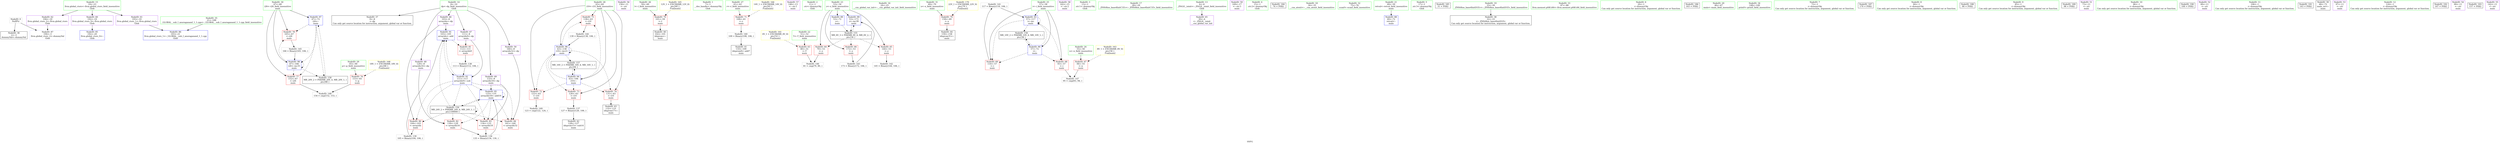 digraph "SVFG" {
	label="SVFG";

	Node0x562ab4886da0 [shape=record,color=grey,label="{NodeID: 0\nNullPtr}"];
	Node0x562ab4886da0 -> Node0x562ab489c940[style=solid];
	Node0x562ab4886da0 -> Node0x562ab48a0450[style=solid];
	Node0x562ab489d460 [shape=record,color=blue,label="{NodeID: 97\n67\<--72\ni26\<--\nmain\n}"];
	Node0x562ab489d460 -> Node0x562ab489fbd0[style=dashed];
	Node0x562ab489d460 -> Node0x562ab489fca0[style=dashed];
	Node0x562ab489d460 -> Node0x562ab489d530[style=dashed];
	Node0x562ab489d460 -> Node0x562ab48ab760[style=dashed];
	Node0x562ab489b780 [shape=record,color=green,label="{NodeID: 14\n8\<--10\ndp\<--dp_field_insensitive\nGlob }"];
	Node0x562ab489b780 -> Node0x562ab489ca40[style=solid];
	Node0x562ab489b780 -> Node0x562ab489d1f0[style=solid];
	Node0x562ab489b780 -> Node0x562ab489d2c0[style=solid];
	Node0x562ab489b780 -> Node0x562ab489e3b0[style=solid];
	Node0x562ab489b780 -> Node0x562ab489e480[style=solid];
	Node0x562ab489b780 -> Node0x562ab489e550[style=solid];
	Node0x562ab489c260 [shape=record,color=green,label="{NodeID: 28\n63\<--64\ni10\<--i10_field_insensitive\nmain\n}"];
	Node0x562ab489c260 -> Node0x562ab489f7c0[style=solid];
	Node0x562ab489c260 -> Node0x562ab489f890[style=solid];
	Node0x562ab489c260 -> Node0x562ab489f960[style=solid];
	Node0x562ab489c260 -> Node0x562ab489fa30[style=solid];
	Node0x562ab489c260 -> Node0x562ab48a0a30[style=solid];
	Node0x562ab489c260 -> Node0x562ab489d390[style=solid];
	Node0x562ab489ceb0 [shape=record,color=black,label="{NodeID: 42\n128\<--127\nidxprom15\<--sub14\nmain\n}"];
	Node0x562ab489deb0 [shape=record,color=grey,label="{NodeID: 139\n105 = Binary(104, 106, )\n}"];
	Node0x562ab489deb0 -> Node0x562ab48a07c0[style=solid];
	Node0x562ab489ea30 [shape=record,color=purple,label="{NodeID: 56\n156\<--11\n\<--.str\nmain\n}"];
	Node0x562ab489f620 [shape=record,color=red,label="{NodeID: 70\n101\<--59\n\<--l\nmain\n}"];
	Node0x562ab489f620 -> Node0x562ab489cd10[style=solid];
	Node0x562ab48a0180 [shape=record,color=red,label="{NodeID: 84\n161\<--160\n\<--arrayidx32\nmain\n}"];
	Node0x562ab4885eb0 [shape=record,color=green,label="{NodeID: 1\n7\<--1\n__dso_handle\<--dummyObj\nGlob }"];
	Node0x562ab489d530 [shape=record,color=blue,label="{NodeID: 98\n67\<--166\ni26\<--inc35\nmain\n}"];
	Node0x562ab489d530 -> Node0x562ab489fbd0[style=dashed];
	Node0x562ab489d530 -> Node0x562ab489fca0[style=dashed];
	Node0x562ab489d530 -> Node0x562ab489d530[style=dashed];
	Node0x562ab489d530 -> Node0x562ab48ab760[style=dashed];
	Node0x562ab489b810 [shape=record,color=green,label="{NodeID: 15\n19\<--23\nllvm.global_ctors\<--llvm.global_ctors_field_insensitive\nGlob }"];
	Node0x562ab489b810 -> Node0x562ab489ed70[style=solid];
	Node0x562ab489b810 -> Node0x562ab489ee70[style=solid];
	Node0x562ab489b810 -> Node0x562ab489ef70[style=solid];
	Node0x562ab489c330 [shape=record,color=green,label="{NodeID: 29\n65\<--66\np\<--p_field_insensitive\nmain\n}"];
	Node0x562ab489c330 -> Node0x562ab489fb00[style=solid];
	Node0x562ab489cf80 [shape=record,color=black,label="{NodeID: 43\n132\<--131\nidxprom17\<--\nmain\n}"];
	Node0x562ab489e030 [shape=record,color=grey,label="{NodeID: 140\n109 = Binary(108, 106, )\n}"];
	Node0x562ab489e030 -> Node0x562ab489cde0[style=solid];
	Node0x562ab489eb00 [shape=record,color=purple,label="{NodeID: 57\n146\<--13\n\<--.str.1\nmain\n}"];
	Node0x562ab489f6f0 [shape=record,color=red,label="{NodeID: 71\n108\<--61\n\<--r\nmain\n}"];
	Node0x562ab489f6f0 -> Node0x562ab489e030[style=solid];
	Node0x562ab48ad2a0 [shape=record,color=yellow,style=double,label="{NodeID: 168\n18V_1 = ENCHI(MR_18V_0)\npts\{66 \}\nFun[main]}"];
	Node0x562ab48ad2a0 -> Node0x562ab489fb00[style=dashed];
	Node0x562ab48a0250 [shape=record,color=blue,label="{NodeID: 85\n192\<--20\nllvm.global_ctors_0\<--\nGlob }"];
	Node0x562ab489b0a0 [shape=record,color=green,label="{NodeID: 2\n11\<--1\n.str\<--dummyObj\nGlob }"];
	Node0x562ab489d600 [shape=record,color=blue,label="{NodeID: 99\n53\<--173\nz\<--inc39\nmain\n}"];
	Node0x562ab489d600 -> Node0x562ab48aa860[style=dashed];
	Node0x562ab489b8a0 [shape=record,color=green,label="{NodeID: 16\n24\<--25\n__cxx_global_var_init\<--__cxx_global_var_init_field_insensitive\n}"];
	Node0x562ab489c400 [shape=record,color=green,label="{NodeID: 30\n67\<--68\ni26\<--i26_field_insensitive\nmain\n}"];
	Node0x562ab489c400 -> Node0x562ab489fbd0[style=solid];
	Node0x562ab489c400 -> Node0x562ab489fca0[style=solid];
	Node0x562ab489c400 -> Node0x562ab489d460[style=solid];
	Node0x562ab489c400 -> Node0x562ab489d530[style=solid];
	Node0x562ab489d050 [shape=record,color=black,label="{NodeID: 44\n159\<--158\nidxprom31\<--\nmain\n}"];
	Node0x562ab489e1b0 [shape=record,color=grey,label="{NodeID: 141\n117 = Binary(116, 106, )\n}"];
	Node0x562ab489e1b0 -> Node0x562ab48a0960[style=solid];
	Node0x562ab489ebd0 [shape=record,color=purple,label="{NodeID: 58\n162\<--15\n\<--.str.2\nmain\n}"];
	Node0x562ab48aa860 [shape=record,color=black,label="{NodeID: 155\nMR_6V_3 = PHI(MR_6V_4, MR_6V_2, )\npts\{54 \}\n}"];
	Node0x562ab48aa860 -> Node0x562ab489f140[style=dashed];
	Node0x562ab48aa860 -> Node0x562ab489f210[style=dashed];
	Node0x562ab48aa860 -> Node0x562ab489f2e0[style=dashed];
	Node0x562ab48aa860 -> Node0x562ab489d600[style=dashed];
	Node0x562ab489f7c0 [shape=record,color=red,label="{NodeID: 72\n122\<--63\n\<--i10\nmain\n}"];
	Node0x562ab489f7c0 -> Node0x562ab48a4d40[style=solid];
	Node0x562ab48a0350 [shape=record,color=blue,label="{NodeID: 86\n193\<--21\nllvm.global_ctors_1\<--_GLOBAL__sub_I_anuraganand_1_1.cpp\nGlob }"];
	Node0x562ab4887080 [shape=record,color=green,label="{NodeID: 3\n13\<--1\n.str.1\<--dummyObj\nGlob }"];
	Node0x562ab489b970 [shape=record,color=green,label="{NodeID: 17\n28\<--29\n_ZNSt8ios_base4InitC1Ev\<--_ZNSt8ios_base4InitC1Ev_field_insensitive\n}"];
	Node0x562ab489c4d0 [shape=record,color=green,label="{NodeID: 31\n69\<--70\nx\<--x_field_insensitive\nmain\n}"];
	Node0x562ab489c4d0 -> Node0x562ab489fd70[style=solid];
	Node0x562ab489d120 [shape=record,color=purple,label="{NodeID: 45\n30\<--4\n\<--_ZStL8__ioinit\n__cxx_global_var_init\n}"];
	Node0x562ab48a4340 [shape=record,color=grey,label="{NodeID: 142\n145 = Binary(144, 106, )\n}"];
	Node0x562ab489eca0 [shape=record,color=purple,label="{NodeID: 59\n169\<--17\n\<--.str.3\nmain\n}"];
	Node0x562ab48aad60 [shape=record,color=black,label="{NodeID: 156\nMR_10V_2 = PHI(MR_10V_4, MR_10V_1, )\npts\{58 \}\n}"];
	Node0x562ab48aad60 -> Node0x562ab48a06f0[style=dashed];
	Node0x562ab489f890 [shape=record,color=red,label="{NodeID: 73\n126\<--63\n\<--i10\nmain\n}"];
	Node0x562ab489f890 -> Node0x562ab489dbb0[style=solid];
	Node0x562ab48ad460 [shape=record,color=yellow,style=double,label="{NodeID: 170\n22V_1 = ENCHI(MR_22V_0)\npts\{70 \}\nFun[main]}"];
	Node0x562ab48ad460 -> Node0x562ab489fd70[style=dashed];
	Node0x562ab48a0450 [shape=record,color=blue, style = dotted,label="{NodeID: 87\n194\<--3\nllvm.global_ctors_2\<--dummyVal\nGlob }"];
	Node0x562ab4888320 [shape=record,color=green,label="{NodeID: 4\n15\<--1\n.str.2\<--dummyObj\nGlob }"];
	Node0x562ab48b4060 [shape=record,color=black,label="{NodeID: 184\n74 = PHI()\n}"];
	Node0x562ab489ba40 [shape=record,color=green,label="{NodeID: 18\n34\<--35\n__cxa_atexit\<--__cxa_atexit_field_insensitive\n}"];
	Node0x562ab489c5a0 [shape=record,color=green,label="{NodeID: 32\n75\<--76\nscanf\<--scanf_field_insensitive\n}"];
	Node0x562ab489d1f0 [shape=record,color=purple,label="{NodeID: 46\n103\<--8\narrayidx\<--dp\nmain\n}"];
	Node0x562ab489d1f0 -> Node0x562ab489fe40[style=solid];
	Node0x562ab489d1f0 -> Node0x562ab48a07c0[style=solid];
	Node0x562ab48a4440 [shape=record,color=grey,label="{NodeID: 143\n173 = Binary(172, 106, )\n}"];
	Node0x562ab48a4440 -> Node0x562ab489d600[style=solid];
	Node0x562ab489ed70 [shape=record,color=purple,label="{NodeID: 60\n192\<--19\nllvm.global_ctors_0\<--llvm.global_ctors\nGlob }"];
	Node0x562ab489ed70 -> Node0x562ab48a0250[style=solid];
	Node0x562ab48ab260 [shape=record,color=black,label="{NodeID: 157\nMR_16V_2 = PHI(MR_16V_4, MR_16V_1, )\npts\{64 \}\n}"];
	Node0x562ab48ab260 -> Node0x562ab48a0a30[style=dashed];
	Node0x562ab489f960 [shape=record,color=red,label="{NodeID: 74\n131\<--63\n\<--i10\nmain\n}"];
	Node0x562ab489f960 -> Node0x562ab489cf80[style=solid];
	Node0x562ab48a0550 [shape=record,color=blue,label="{NodeID: 88\n49\<--72\nretval\<--\nmain\n}"];
	Node0x562ab48883b0 [shape=record,color=green,label="{NodeID: 5\n17\<--1\n.str.3\<--dummyObj\nGlob }"];
	Node0x562ab48b4840 [shape=record,color=black,label="{NodeID: 185\n31 = PHI()\n}"];
	Node0x562ab489bb10 [shape=record,color=green,label="{NodeID: 19\n33\<--39\n_ZNSt8ios_base4InitD1Ev\<--_ZNSt8ios_base4InitD1Ev_field_insensitive\n}"];
	Node0x562ab489bb10 -> Node0x562ab489cb40[style=solid];
	Node0x562ab489c670 [shape=record,color=green,label="{NodeID: 33\n87\<--88\nllvm.memset.p0i8.i64\<--llvm.memset.p0i8.i64_field_insensitive\n}"];
	Node0x562ab489d2c0 [shape=record,color=purple,label="{NodeID: 47\n111\<--8\narrayidx9\<--dp\nmain\n}"];
	Node0x562ab489d2c0 -> Node0x562ab489ff10[style=solid];
	Node0x562ab489d2c0 -> Node0x562ab48a0890[style=solid];
	Node0x562ab48a45c0 [shape=record,color=grey,label="{NodeID: 144\n139 = Binary(138, 106, )\n}"];
	Node0x562ab48a45c0 -> Node0x562ab489d390[style=solid];
	Node0x562ab489ee70 [shape=record,color=purple,label="{NodeID: 61\n193\<--19\nllvm.global_ctors_1\<--llvm.global_ctors\nGlob }"];
	Node0x562ab489ee70 -> Node0x562ab48a0350[style=solid];
	Node0x562ab48ab760 [shape=record,color=black,label="{NodeID: 158\nMR_20V_2 = PHI(MR_20V_4, MR_20V_1, )\npts\{68 \}\n}"];
	Node0x562ab48ab760 -> Node0x562ab489d460[style=dashed];
	Node0x562ab489fa30 [shape=record,color=red,label="{NodeID: 75\n138\<--63\n\<--i10\nmain\n}"];
	Node0x562ab489fa30 -> Node0x562ab48a45c0[style=solid];
	Node0x562ab48a0620 [shape=record,color=blue,label="{NodeID: 89\n53\<--72\nz\<--\nmain\n}"];
	Node0x562ab48a0620 -> Node0x562ab48aa860[style=dashed];
	Node0x562ab4888500 [shape=record,color=green,label="{NodeID: 6\n20\<--1\n\<--dummyObj\nCan only get source location for instruction, argument, global var or function.}"];
	Node0x562ab48b4940 [shape=record,color=black,label="{NodeID: 186\n163 = PHI()\n}"];
	Node0x562ab489bbe0 [shape=record,color=green,label="{NodeID: 20\n46\<--47\nmain\<--main_field_insensitive\n}"];
	Node0x562ab489c740 [shape=record,color=green,label="{NodeID: 34\n148\<--149\nprintf\<--printf_field_insensitive\n}"];
	Node0x562ab489e3b0 [shape=record,color=purple,label="{NodeID: 48\n129\<--8\narrayidx16\<--dp\nmain\n}"];
	Node0x562ab489e3b0 -> Node0x562ab489ffe0[style=solid];
	Node0x562ab48a4740 [shape=record,color=grey,label="{NodeID: 145\n166 = Binary(165, 106, )\n}"];
	Node0x562ab48a4740 -> Node0x562ab489d530[style=solid];
	Node0x562ab489ef70 [shape=record,color=purple,label="{NodeID: 62\n194\<--19\nllvm.global_ctors_2\<--llvm.global_ctors\nGlob }"];
	Node0x562ab489ef70 -> Node0x562ab48a0450[style=solid];
	Node0x562ab48abc60 [shape=record,color=black,label="{NodeID: 159\nMR_24V_2 = PHI(MR_24V_6, MR_24V_1, )\npts\{100000 \}\n}"];
	Node0x562ab48abc60 -> Node0x562ab489fe40[style=dashed];
	Node0x562ab48abc60 -> Node0x562ab489ffe0[style=dashed];
	Node0x562ab48abc60 -> Node0x562ab48a00b0[style=dashed];
	Node0x562ab48abc60 -> Node0x562ab48a0180[style=dashed];
	Node0x562ab48abc60 -> Node0x562ab48a07c0[style=dashed];
	Node0x562ab48abc60 -> Node0x562ab48a0b00[style=dashed];
	Node0x562ab48abc60 -> Node0x562ab48abc60[style=dashed];
	Node0x562ab489fb00 [shape=record,color=red,label="{NodeID: 76\n153\<--65\n\<--p\nmain\n}"];
	Node0x562ab489fb00 -> Node0x562ab48a4bc0[style=solid];
	Node0x562ab48a06f0 [shape=record,color=blue,label="{NodeID: 90\n57\<--72\ni\<--\nmain\n}"];
	Node0x562ab48a06f0 -> Node0x562ab489f480[style=dashed];
	Node0x562ab48a06f0 -> Node0x562ab489f550[style=dashed];
	Node0x562ab48a06f0 -> Node0x562ab48a0960[style=dashed];
	Node0x562ab48a06f0 -> Node0x562ab48aad60[style=dashed];
	Node0x562ab4888590 [shape=record,color=green,label="{NodeID: 7\n72\<--1\n\<--dummyObj\nCan only get source location for instruction, argument, global var or function.}"];
	Node0x562ab48b4a40 [shape=record,color=black,label="{NodeID: 187\n170 = PHI()\n}"];
	Node0x562ab489bcb0 [shape=record,color=green,label="{NodeID: 21\n49\<--50\nretval\<--retval_field_insensitive\nmain\n}"];
	Node0x562ab489bcb0 -> Node0x562ab48a0550[style=solid];
	Node0x562ab489c840 [shape=record,color=green,label="{NodeID: 35\n21\<--188\n_GLOBAL__sub_I_anuraganand_1_1.cpp\<--_GLOBAL__sub_I_anuraganand_1_1.cpp_field_insensitive\n}"];
	Node0x562ab489c840 -> Node0x562ab48a0350[style=solid];
	Node0x562ab489e480 [shape=record,color=purple,label="{NodeID: 49\n133\<--8\narrayidx18\<--dp\nmain\n}"];
	Node0x562ab489e480 -> Node0x562ab48a00b0[style=solid];
	Node0x562ab489e480 -> Node0x562ab48a0b00[style=solid];
	Node0x562ab48a48c0 [shape=record,color=grey,label="{NodeID: 146\n81 = cmp(79, 80, )\n}"];
	Node0x562ab489f070 [shape=record,color=red,label="{NodeID: 63\n80\<--51\n\<--T\nmain\n}"];
	Node0x562ab489f070 -> Node0x562ab48a48c0[style=solid];
	Node0x562ab489fbd0 [shape=record,color=red,label="{NodeID: 77\n152\<--67\n\<--i26\nmain\n}"];
	Node0x562ab489fbd0 -> Node0x562ab48a4bc0[style=solid];
	Node0x562ab48a07c0 [shape=record,color=blue,label="{NodeID: 91\n103\<--105\narrayidx\<--add\nmain\n}"];
	Node0x562ab48a07c0 -> Node0x562ab489ff10[style=dashed];
	Node0x562ab48a07c0 -> Node0x562ab48a0890[style=dashed];
	Node0x562ab48871f0 [shape=record,color=green,label="{NodeID: 8\n84\<--1\n\<--dummyObj\nCan only get source location for instruction, argument, global var or function.}"];
	Node0x562ab48b4b40 [shape=record,color=black,label="{NodeID: 188\n90 = PHI()\n}"];
	Node0x562ab489bd80 [shape=record,color=green,label="{NodeID: 22\n51\<--52\nT\<--T_field_insensitive\nmain\n}"];
	Node0x562ab489bd80 -> Node0x562ab489f070[style=solid];
	Node0x562ab489c940 [shape=record,color=black,label="{NodeID: 36\n2\<--3\ndummyVal\<--dummyVal\n}"];
	Node0x562ab489e550 [shape=record,color=purple,label="{NodeID: 50\n160\<--8\narrayidx32\<--dp\nmain\n}"];
	Node0x562ab489e550 -> Node0x562ab48a0180[style=solid];
	Node0x562ab48a4a40 [shape=record,color=grey,label="{NodeID: 147\n95 = cmp(93, 94, )\n}"];
	Node0x562ab489f140 [shape=record,color=red,label="{NodeID: 64\n79\<--53\n\<--z\nmain\n}"];
	Node0x562ab489f140 -> Node0x562ab48a48c0[style=solid];
	Node0x562ab48acc80 [shape=record,color=yellow,style=double,label="{NodeID: 161\n4V_1 = ENCHI(MR_4V_0)\npts\{52 \}\nFun[main]}"];
	Node0x562ab48acc80 -> Node0x562ab489f070[style=dashed];
	Node0x562ab489fca0 [shape=record,color=red,label="{NodeID: 78\n165\<--67\n\<--i26\nmain\n}"];
	Node0x562ab489fca0 -> Node0x562ab48a4740[style=solid];
	Node0x562ab48a0890 [shape=record,color=blue,label="{NodeID: 92\n111\<--113\narrayidx9\<--sub\nmain\n}"];
	Node0x562ab48a0890 -> Node0x562ab489fe40[style=dashed];
	Node0x562ab48a0890 -> Node0x562ab489ffe0[style=dashed];
	Node0x562ab48a0890 -> Node0x562ab48a00b0[style=dashed];
	Node0x562ab48a0890 -> Node0x562ab48a0180[style=dashed];
	Node0x562ab48a0890 -> Node0x562ab48a07c0[style=dashed];
	Node0x562ab48a0890 -> Node0x562ab48a0b00[style=dashed];
	Node0x562ab48a0890 -> Node0x562ab48abc60[style=dashed];
	Node0x562ab4887280 [shape=record,color=green,label="{NodeID: 9\n85\<--1\n\<--dummyObj\nCan only get source location for instruction, argument, global var or function.}"];
	Node0x562ab48b4c40 [shape=record,color=black,label="{NodeID: 189\n98 = PHI()\n}"];
	Node0x562ab489be50 [shape=record,color=green,label="{NodeID: 23\n53\<--54\nz\<--z_field_insensitive\nmain\n}"];
	Node0x562ab489be50 -> Node0x562ab489f140[style=solid];
	Node0x562ab489be50 -> Node0x562ab489f210[style=solid];
	Node0x562ab489be50 -> Node0x562ab489f2e0[style=solid];
	Node0x562ab489be50 -> Node0x562ab48a0620[style=solid];
	Node0x562ab489be50 -> Node0x562ab489d600[style=solid];
	Node0x562ab489ca40 [shape=record,color=black,label="{NodeID: 37\n9\<--8\n\<--dp\nCan only get source location for instruction, argument, global var or function.}"];
	Node0x562ab489e620 [shape=record,color=purple,label="{NodeID: 51\n73\<--11\n\<--.str\nmain\n}"];
	Node0x562ab48a4bc0 [shape=record,color=grey,label="{NodeID: 148\n154 = cmp(152, 153, )\n}"];
	Node0x562ab489f210 [shape=record,color=red,label="{NodeID: 65\n144\<--53\n\<--z\nmain\n}"];
	Node0x562ab489f210 -> Node0x562ab48a4340[style=solid];
	Node0x562ab489fd70 [shape=record,color=red,label="{NodeID: 79\n158\<--69\n\<--x\nmain\n}"];
	Node0x562ab489fd70 -> Node0x562ab489d050[style=solid];
	Node0x562ab48a0960 [shape=record,color=blue,label="{NodeID: 93\n57\<--117\ni\<--inc\nmain\n}"];
	Node0x562ab48a0960 -> Node0x562ab489f480[style=dashed];
	Node0x562ab48a0960 -> Node0x562ab489f550[style=dashed];
	Node0x562ab48a0960 -> Node0x562ab48a0960[style=dashed];
	Node0x562ab48a0960 -> Node0x562ab48aad60[style=dashed];
	Node0x562ab489b540 [shape=record,color=green,label="{NodeID: 10\n86\<--1\n\<--dummyObj\nCan only get source location for instruction, argument, global var or function.}"];
	Node0x562ab48b4d40 [shape=record,color=black,label="{NodeID: 190\n100 = PHI()\n}"];
	Node0x562ab489bf20 [shape=record,color=green,label="{NodeID: 24\n55\<--56\nn\<--n_field_insensitive\nmain\n}"];
	Node0x562ab489bf20 -> Node0x562ab489f3b0[style=solid];
	Node0x562ab489cb40 [shape=record,color=black,label="{NodeID: 38\n32\<--33\n\<--_ZNSt8ios_base4InitD1Ev\nCan only get source location for instruction, argument, global var or function.}"];
	Node0x562ab489e6f0 [shape=record,color=purple,label="{NodeID: 52\n89\<--11\n\<--.str\nmain\n}"];
	Node0x562ab48a4d40 [shape=record,color=grey,label="{NodeID: 149\n123 = cmp(122, 124, )\n}"];
	Node0x562ab489f2e0 [shape=record,color=red,label="{NodeID: 66\n172\<--53\n\<--z\nmain\n}"];
	Node0x562ab489f2e0 -> Node0x562ab48a4440[style=solid];
	Node0x562ab48ace40 [shape=record,color=yellow,style=double,label="{NodeID: 163\n8V_1 = ENCHI(MR_8V_0)\npts\{56 \}\nFun[main]}"];
	Node0x562ab48ace40 -> Node0x562ab489f3b0[style=dashed];
	Node0x562ab489fe40 [shape=record,color=red,label="{NodeID: 80\n104\<--103\n\<--arrayidx\nmain\n}"];
	Node0x562ab489fe40 -> Node0x562ab489deb0[style=solid];
	Node0x562ab48a0a30 [shape=record,color=blue,label="{NodeID: 94\n63\<--106\ni10\<--\nmain\n}"];
	Node0x562ab48a0a30 -> Node0x562ab489f7c0[style=dashed];
	Node0x562ab48a0a30 -> Node0x562ab489f890[style=dashed];
	Node0x562ab48a0a30 -> Node0x562ab489f960[style=dashed];
	Node0x562ab48a0a30 -> Node0x562ab489fa30[style=dashed];
	Node0x562ab48a0a30 -> Node0x562ab489d390[style=dashed];
	Node0x562ab48a0a30 -> Node0x562ab48ab260[style=dashed];
	Node0x562ab489b5d0 [shape=record,color=green,label="{NodeID: 11\n106\<--1\n\<--dummyObj\nCan only get source location for instruction, argument, global var or function.}"];
	Node0x562ab48b4e40 [shape=record,color=black,label="{NodeID: 191\n143 = PHI()\n}"];
	Node0x562ab489bff0 [shape=record,color=green,label="{NodeID: 25\n57\<--58\ni\<--i_field_insensitive\nmain\n}"];
	Node0x562ab489bff0 -> Node0x562ab489f480[style=solid];
	Node0x562ab489bff0 -> Node0x562ab489f550[style=solid];
	Node0x562ab489bff0 -> Node0x562ab48a06f0[style=solid];
	Node0x562ab489bff0 -> Node0x562ab48a0960[style=solid];
	Node0x562ab489cc40 [shape=record,color=black,label="{NodeID: 39\n48\<--72\nmain_ret\<--\nmain\n}"];
	Node0x562ab48a31f0 [shape=record,color=grey,label="{NodeID: 136\n135 = Binary(134, 130, )\n}"];
	Node0x562ab48a31f0 -> Node0x562ab48a0b00[style=solid];
	Node0x562ab489e7c0 [shape=record,color=purple,label="{NodeID: 53\n97\<--11\n\<--.str\nmain\n}"];
	Node0x562ab489f3b0 [shape=record,color=red,label="{NodeID: 67\n94\<--55\n\<--n\nmain\n}"];
	Node0x562ab489f3b0 -> Node0x562ab48a4a40[style=solid];
	Node0x562ab489ff10 [shape=record,color=red,label="{NodeID: 81\n112\<--111\n\<--arrayidx9\nmain\n}"];
	Node0x562ab489ff10 -> Node0x562ab489dd30[style=solid];
	Node0x562ab48a0b00 [shape=record,color=blue,label="{NodeID: 95\n133\<--135\narrayidx18\<--add19\nmain\n}"];
	Node0x562ab48a0b00 -> Node0x562ab489ffe0[style=dashed];
	Node0x562ab48a0b00 -> Node0x562ab48a00b0[style=dashed];
	Node0x562ab48a0b00 -> Node0x562ab48a0180[style=dashed];
	Node0x562ab48a0b00 -> Node0x562ab48a0b00[style=dashed];
	Node0x562ab48a0b00 -> Node0x562ab48abc60[style=dashed];
	Node0x562ab489b660 [shape=record,color=green,label="{NodeID: 12\n124\<--1\n\<--dummyObj\nCan only get source location for instruction, argument, global var or function.}"];
	Node0x562ab48a0c00 [shape=record,color=black,label="{NodeID: 192\n147 = PHI()\n}"];
	Node0x562ab489c0c0 [shape=record,color=green,label="{NodeID: 26\n59\<--60\nl\<--l_field_insensitive\nmain\n}"];
	Node0x562ab489c0c0 -> Node0x562ab489f620[style=solid];
	Node0x562ab489cd10 [shape=record,color=black,label="{NodeID: 40\n102\<--101\nidxprom\<--\nmain\n}"];
	Node0x562ab489dbb0 [shape=record,color=grey,label="{NodeID: 137\n127 = Binary(126, 106, )\n}"];
	Node0x562ab489dbb0 -> Node0x562ab489ceb0[style=solid];
	Node0x562ab489e890 [shape=record,color=purple,label="{NodeID: 54\n99\<--11\n\<--.str\nmain\n}"];
	Node0x562ab489f480 [shape=record,color=red,label="{NodeID: 68\n93\<--57\n\<--i\nmain\n}"];
	Node0x562ab489f480 -> Node0x562ab48a4a40[style=solid];
	Node0x562ab48ad000 [shape=record,color=yellow,style=double,label="{NodeID: 165\n12V_1 = ENCHI(MR_12V_0)\npts\{60 \}\nFun[main]}"];
	Node0x562ab48ad000 -> Node0x562ab489f620[style=dashed];
	Node0x562ab489ffe0 [shape=record,color=red,label="{NodeID: 82\n130\<--129\n\<--arrayidx16\nmain\n}"];
	Node0x562ab489ffe0 -> Node0x562ab48a31f0[style=solid];
	Node0x562ab489d390 [shape=record,color=blue,label="{NodeID: 96\n63\<--139\ni10\<--inc21\nmain\n}"];
	Node0x562ab489d390 -> Node0x562ab489f7c0[style=dashed];
	Node0x562ab489d390 -> Node0x562ab489f890[style=dashed];
	Node0x562ab489d390 -> Node0x562ab489f960[style=dashed];
	Node0x562ab489d390 -> Node0x562ab489fa30[style=dashed];
	Node0x562ab489d390 -> Node0x562ab489d390[style=dashed];
	Node0x562ab489d390 -> Node0x562ab48ab260[style=dashed];
	Node0x562ab489b6f0 [shape=record,color=green,label="{NodeID: 13\n4\<--6\n_ZStL8__ioinit\<--_ZStL8__ioinit_field_insensitive\nGlob }"];
	Node0x562ab489b6f0 -> Node0x562ab489d120[style=solid];
	Node0x562ab48a0d00 [shape=record,color=black,label="{NodeID: 193\n157 = PHI()\n}"];
	Node0x562ab489c190 [shape=record,color=green,label="{NodeID: 27\n61\<--62\nr\<--r_field_insensitive\nmain\n}"];
	Node0x562ab489c190 -> Node0x562ab489f6f0[style=solid];
	Node0x562ab489cde0 [shape=record,color=black,label="{NodeID: 41\n110\<--109\nidxprom8\<--add7\nmain\n}"];
	Node0x562ab489dd30 [shape=record,color=grey,label="{NodeID: 138\n113 = Binary(112, 106, )\n}"];
	Node0x562ab489dd30 -> Node0x562ab48a0890[style=solid];
	Node0x562ab489e960 [shape=record,color=purple,label="{NodeID: 55\n142\<--11\n\<--.str\nmain\n}"];
	Node0x562ab489f550 [shape=record,color=red,label="{NodeID: 69\n116\<--57\n\<--i\nmain\n}"];
	Node0x562ab489f550 -> Node0x562ab489e1b0[style=solid];
	Node0x562ab48ad0e0 [shape=record,color=yellow,style=double,label="{NodeID: 166\n14V_1 = ENCHI(MR_14V_0)\npts\{62 \}\nFun[main]}"];
	Node0x562ab48ad0e0 -> Node0x562ab489f6f0[style=dashed];
	Node0x562ab48a00b0 [shape=record,color=red,label="{NodeID: 83\n134\<--133\n\<--arrayidx18\nmain\n}"];
	Node0x562ab48a00b0 -> Node0x562ab48a31f0[style=solid];
}
